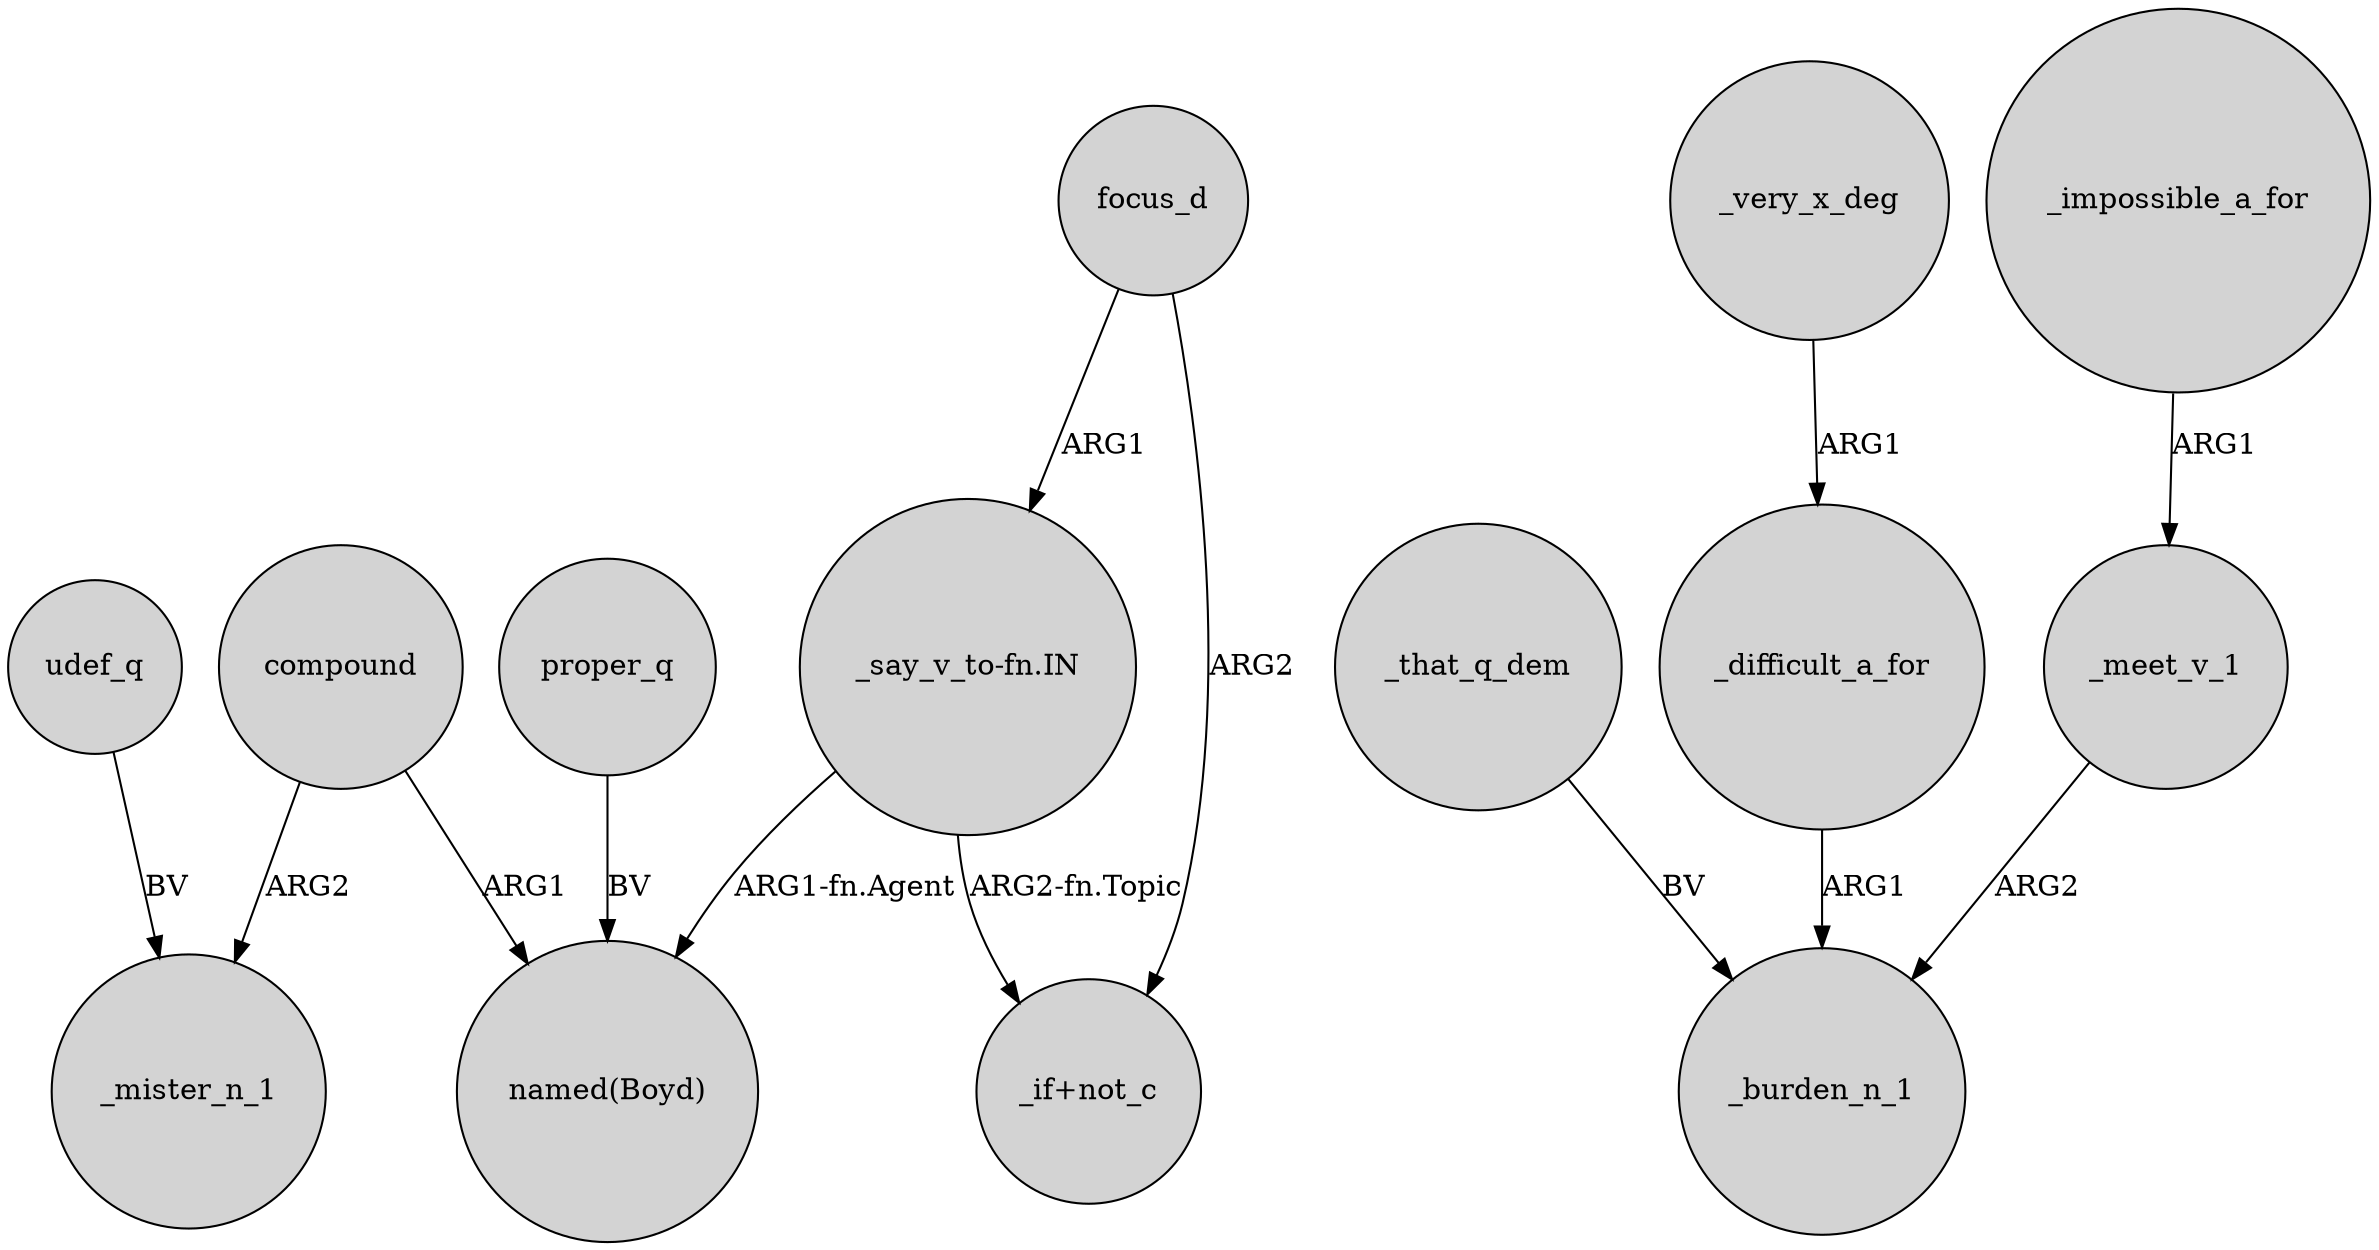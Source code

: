 digraph {
	node [shape=circle style=filled]
	compound -> "named(Boyd)" [label=ARG1]
	udef_q -> _mister_n_1 [label=BV]
	_meet_v_1 -> _burden_n_1 [label=ARG2]
	"_say_v_to-fn.IN" -> "_if+not_c" [label="ARG2-fn.Topic"]
	_that_q_dem -> _burden_n_1 [label=BV]
	proper_q -> "named(Boyd)" [label=BV]
	_difficult_a_for -> _burden_n_1 [label=ARG1]
	_impossible_a_for -> _meet_v_1 [label=ARG1]
	focus_d -> "_if+not_c" [label=ARG2]
	"_say_v_to-fn.IN" -> "named(Boyd)" [label="ARG1-fn.Agent"]
	compound -> _mister_n_1 [label=ARG2]
	_very_x_deg -> _difficult_a_for [label=ARG1]
	focus_d -> "_say_v_to-fn.IN" [label=ARG1]
}
